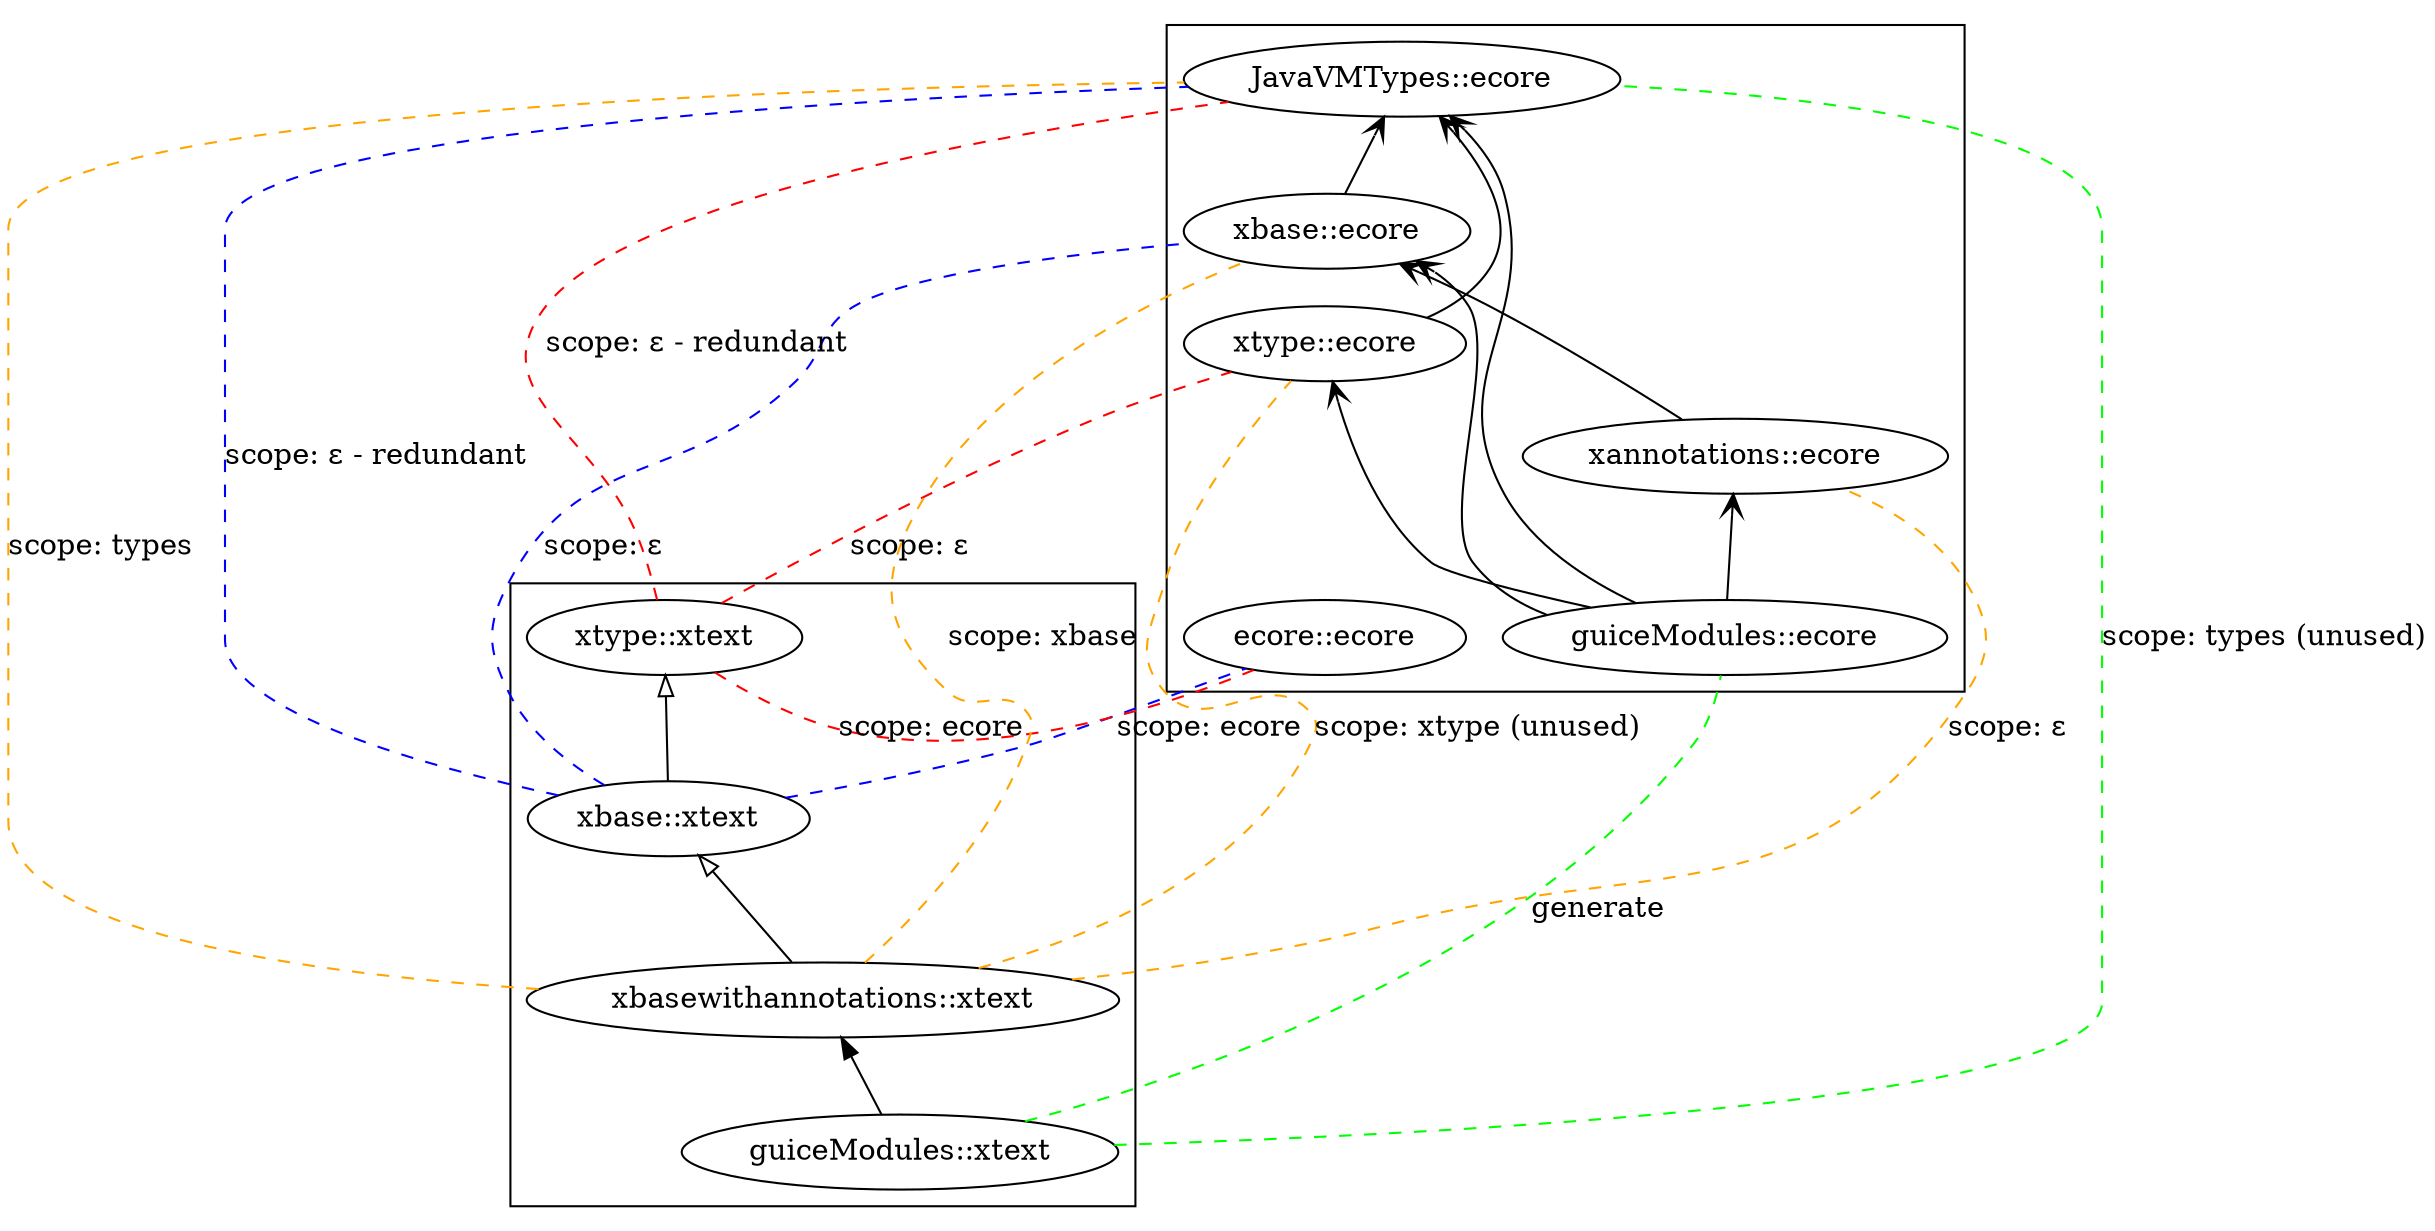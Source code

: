 digraph ecore_dependencies {
  /* ecore_ files */

  rankdir=BT;
subgraph cluster0 {
  ecore_xbase [label="xbase::ecore"]
  ecore_JavaVMTypes [label="JavaVMTypes::ecore"]
  ecore_xannotations [label="xannotations::ecore"]
  ecore_xtype [label="xtype::ecore"]
  ecore_ecore [label="ecore::ecore"]
  ecore_guiceModules [label="guiceModules::ecore"]

  ecore_xbase -> ecore_JavaVMTypes [arrowhead=vee]
  ecore_xtype -> ecore_JavaVMTypes [arrowhead=vee]
  ecore_xannotations -> ecore_xbase [arrowhead=vee]

  ecore_guiceModules -> ecore_xtype [arrowhead=vee]
  ecore_guiceModules -> ecore_xbase [arrowhead=vee]
  ecore_guiceModules -> ecore_xannotations [arrowhead=vee]
  ecore_guiceModules -> ecore_JavaVMTypes [arrowhead=vee]
}
  /* Xtext files */

subgraph cluster1 {

  xtext_xbase [label="xbase::xtext"]
  xtext_xtype [label="xtype::xtext"]
  xtext_xbasewithannotations [label="xbasewithannotations::xtext"]
  xtext_guicemodules [label="guiceModules::xtext"]


  xtext_xbase -> xtext_xtype [arrowhead="empty"]
  xtext_xbasewithannotations -> xtext_xbase [arrowhead="empty"]
  xtext_guicemodules -> xtext_xbasewithannotations
}

  /* Xtext to ecore dependencies */

  xtext_xbase -> ecore_JavaVMTypes [arrowhead="void", arrowtail="diamond", style=dashed, color=blue, label="scope: ε - redundant"]
  xtext_xbase -> ecore_xbase [arrowhead="void", arrowtail="diamond", style=dashed, color=blue, label="scope: ε"]
  xtext_xbase -> ecore_ecore [arrowhead="void", arrowtail="diamond", style=dashed, color=blue, label="scope: ecore"]

  xtext_xtype -> ecore_JavaVMTypes [arrowhead="void", arrowtail="diamond", style=dashed, color=red, label="scope: ε - redundant"]
  xtext_xtype -> ecore_xtype [arrowhead="void", arrowtail="diamond", style=dashed, color=red, label="scope: ε"]
  xtext_xtype -> ecore_ecore [arrowhead="void", arrowtail="diamond", style=dashed, color=red, label="scope: ecore"]

  xtext_xbasewithannotations -> ecore_xbase [arrowhead="void", arrowtail="diamond", style=dashed, color=orange, label="scope: xbase"]
  xtext_xbasewithannotations -> ecore_xtype [arrowhead="void", arrowtail="diamond", style=dashed, color=orange, label="scope: xtype (unused)"]
  xtext_xbasewithannotations -> ecore_JavaVMTypes [arrowhead="void", arrowtail="diamond", style=dashed, color=orange, label="scope: types"]
  xtext_xbasewithannotations -> ecore_xannotations [arrowhead="void", arrowtail="diamond", style=dashed, color=orange, label="scope: ε"]

  xtext_guicemodules -> ecore_guiceModules [arrowhead="void", arrowtail="diamond", style=dashed, color=green, label="generate"]
  xtext_guicemodules -> ecore_JavaVMTypes  [arrowhead="void", arrowtail="diamond", style=dashed, color=green, label="scope: types (unused)"]
}
